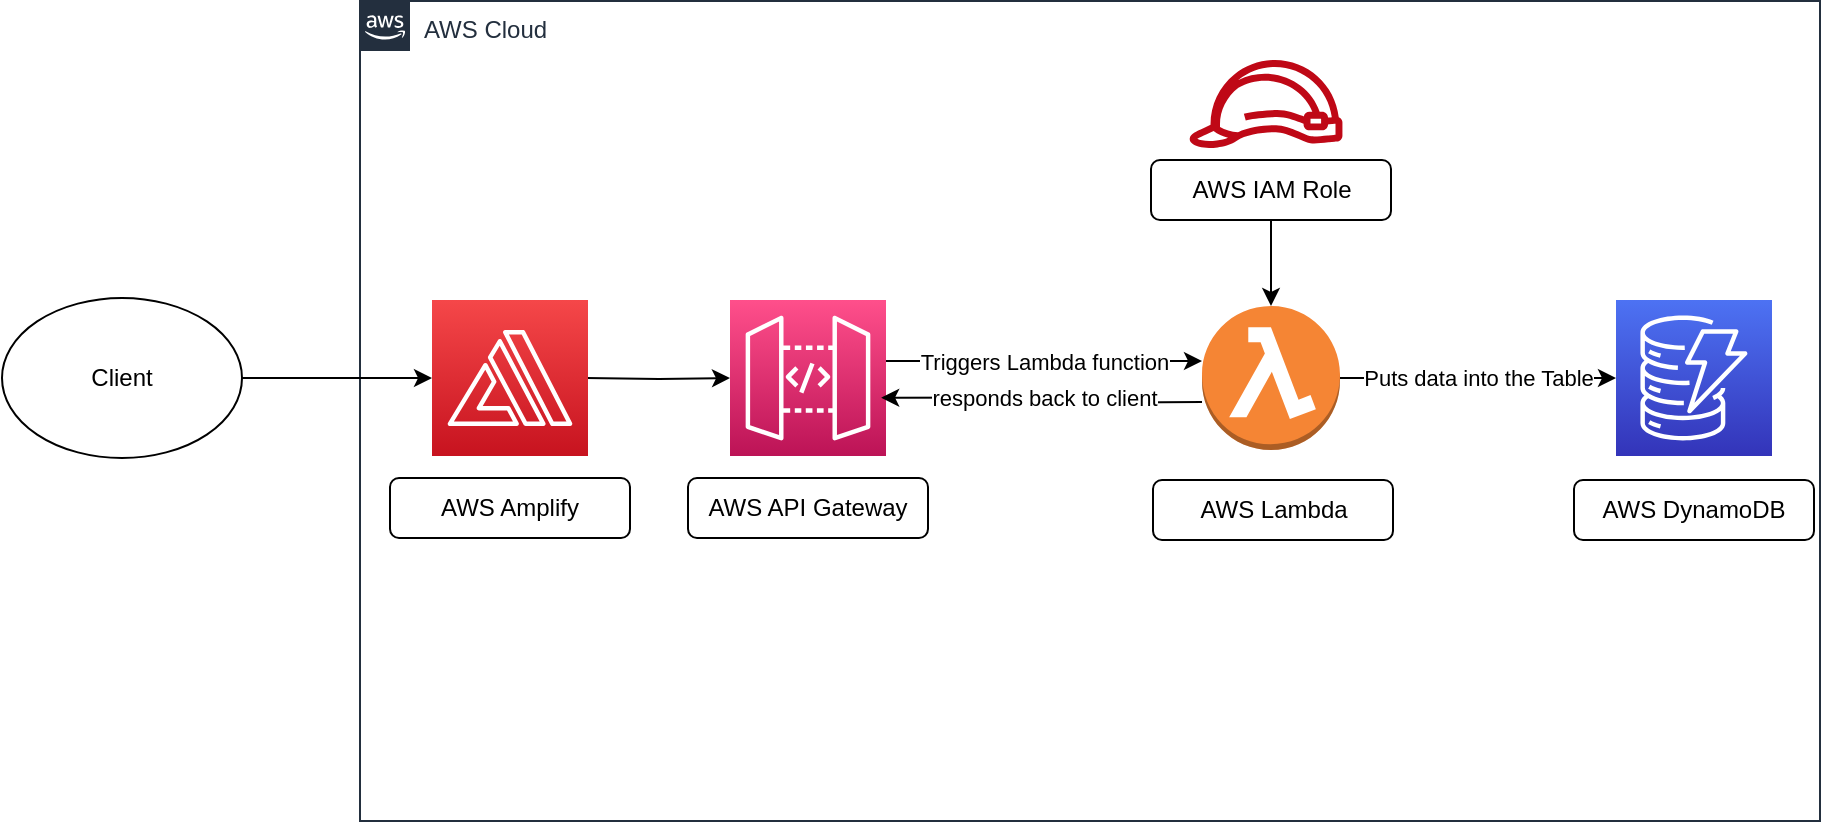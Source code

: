 <mxfile version="20.5.3" type="github"><diagram id="Ht1M8jgEwFfnCIfOTk4-" name="Page-1"><mxGraphModel dx="1038" dy="1366" grid="1" gridSize="10" guides="1" tooltips="1" connect="1" arrows="1" fold="1" page="1" pageScale="1" pageWidth="1169" pageHeight="827" math="0" shadow="0"><root><mxCell id="0"/><mxCell id="1" parent="0"/><mxCell id="UEzPUAAOIrF-is8g5C7q-175" value="AWS Cloud" style="points=[[0,0],[0.25,0],[0.5,0],[0.75,0],[1,0],[1,0.25],[1,0.5],[1,0.75],[1,1],[0.75,1],[0.5,1],[0.25,1],[0,1],[0,0.75],[0,0.5],[0,0.25]];outlineConnect=0;gradientColor=none;html=1;whiteSpace=wrap;fontSize=12;fontStyle=0;shape=mxgraph.aws4.group;grIcon=mxgraph.aws4.group_aws_cloud_alt;strokeColor=#232F3E;fillColor=none;verticalAlign=top;align=left;spacingLeft=30;fontColor=#232F3E;dashed=0;labelBackgroundColor=#ffffff;container=1;pointerEvents=0;collapsible=0;recursiveResize=0;" parent="1" vertex="1"><mxGeometry x="219" y="-789.5" width="730" height="410" as="geometry"/></mxCell><mxCell id="1VDbXgmOcbO6TjlKZ76H-12" value="" style="edgeStyle=orthogonalEdgeStyle;rounded=0;orthogonalLoop=1;jettySize=auto;html=1;entryX=0;entryY=0.5;entryDx=0;entryDy=0;entryPerimeter=0;" edge="1" parent="UEzPUAAOIrF-is8g5C7q-175" target="1VDbXgmOcbO6TjlKZ76H-8"><mxGeometry relative="1" as="geometry"><mxPoint x="113" y="188.5" as="sourcePoint"/><mxPoint x="205" y="188.5" as="targetPoint"/></mxGeometry></mxCell><object label="" id="1VDbXgmOcbO6TjlKZ76H-4"><mxCell style="sketch=0;points=[[0,0,0],[0.25,0,0],[0.5,0,0],[0.75,0,0],[1,0,0],[0,1,0],[0.25,1,0],[0.5,1,0],[0.75,1,0],[1,1,0],[0,0.25,0],[0,0.5,0],[0,0.75,0],[1,0.25,0],[1,0.5,0],[1,0.75,0]];outlineConnect=0;fontColor=#232F3E;gradientColor=#F54749;gradientDirection=north;fillColor=#C7131F;strokeColor=#ffffff;dashed=0;verticalLabelPosition=bottom;verticalAlign=top;align=center;html=1;fontSize=12;fontStyle=0;aspect=fixed;shape=mxgraph.aws4.resourceIcon;resIcon=mxgraph.aws4.amplify;" vertex="1" parent="UEzPUAAOIrF-is8g5C7q-175"><mxGeometry x="36" y="149.5" width="78" height="78" as="geometry"/></mxCell></object><mxCell id="1VDbXgmOcbO6TjlKZ76H-5" value="AWS Amplify" style="rounded=1;whiteSpace=wrap;html=1;" vertex="1" parent="UEzPUAAOIrF-is8g5C7q-175"><mxGeometry x="15" y="238.5" width="120" height="30" as="geometry"/></mxCell><mxCell id="1VDbXgmOcbO6TjlKZ76H-24" value="Triggers Lambda function" style="edgeStyle=orthogonalEdgeStyle;rounded=0;orthogonalLoop=1;jettySize=auto;html=1;" edge="1" parent="UEzPUAAOIrF-is8g5C7q-175" source="1VDbXgmOcbO6TjlKZ76H-8" target="1VDbXgmOcbO6TjlKZ76H-13"><mxGeometry relative="1" as="geometry"><Array as="points"><mxPoint x="391" y="180"/><mxPoint x="391" y="180"/></Array></mxGeometry></mxCell><mxCell id="1VDbXgmOcbO6TjlKZ76H-8" value="" style="sketch=0;points=[[0,0,0],[0.25,0,0],[0.5,0,0],[0.75,0,0],[1,0,0],[0,1,0],[0.25,1,0],[0.5,1,0],[0.75,1,0],[1,1,0],[0,0.25,0],[0,0.5,0],[0,0.75,0],[1,0.25,0],[1,0.5,0],[1,0.75,0]];outlineConnect=0;fontColor=#232F3E;gradientColor=#FF4F8B;gradientDirection=north;fillColor=#BC1356;strokeColor=#ffffff;dashed=0;verticalLabelPosition=bottom;verticalAlign=top;align=center;html=1;fontSize=12;fontStyle=0;aspect=fixed;shape=mxgraph.aws4.resourceIcon;resIcon=mxgraph.aws4.api_gateway;" vertex="1" parent="UEzPUAAOIrF-is8g5C7q-175"><mxGeometry x="185" y="149.5" width="78" height="78" as="geometry"/></mxCell><mxCell id="1VDbXgmOcbO6TjlKZ76H-11" value="AWS API Gateway" style="rounded=1;whiteSpace=wrap;html=1;" vertex="1" parent="UEzPUAAOIrF-is8g5C7q-175"><mxGeometry x="164" y="238.5" width="120" height="30" as="geometry"/></mxCell><mxCell id="1VDbXgmOcbO6TjlKZ76H-19" value="Puts data into the Table" style="edgeStyle=orthogonalEdgeStyle;rounded=0;orthogonalLoop=1;jettySize=auto;html=1;fontFamily=Helvetica;" edge="1" parent="UEzPUAAOIrF-is8g5C7q-175" source="1VDbXgmOcbO6TjlKZ76H-13" target="1VDbXgmOcbO6TjlKZ76H-18"><mxGeometry relative="1" as="geometry"/></mxCell><mxCell id="1VDbXgmOcbO6TjlKZ76H-13" value="" style="outlineConnect=0;dashed=0;verticalLabelPosition=bottom;verticalAlign=top;align=center;html=1;shape=mxgraph.aws3.lambda_function;fillColor=#F58534;gradientColor=none;" vertex="1" parent="UEzPUAAOIrF-is8g5C7q-175"><mxGeometry x="421" y="152.5" width="69" height="72" as="geometry"/></mxCell><mxCell id="1VDbXgmOcbO6TjlKZ76H-16" value="AWS DynamoDB" style="rounded=1;whiteSpace=wrap;html=1;" vertex="1" parent="UEzPUAAOIrF-is8g5C7q-175"><mxGeometry x="607" y="239.5" width="120" height="30" as="geometry"/></mxCell><mxCell id="1VDbXgmOcbO6TjlKZ76H-18" value="" style="sketch=0;points=[[0,0,0],[0.25,0,0],[0.5,0,0],[0.75,0,0],[1,0,0],[0,1,0],[0.25,1,0],[0.5,1,0],[0.75,1,0],[1,1,0],[0,0.25,0],[0,0.5,0],[0,0.75,0],[1,0.25,0],[1,0.5,0],[1,0.75,0]];outlineConnect=0;fontColor=#232F3E;gradientColor=#4D72F3;gradientDirection=north;fillColor=#3334B9;strokeColor=#ffffff;dashed=0;verticalLabelPosition=bottom;verticalAlign=top;align=center;html=1;fontSize=12;fontStyle=0;aspect=fixed;shape=mxgraph.aws4.resourceIcon;resIcon=mxgraph.aws4.dynamodb;" vertex="1" parent="UEzPUAAOIrF-is8g5C7q-175"><mxGeometry x="628" y="149.5" width="78" height="78" as="geometry"/></mxCell><mxCell id="1VDbXgmOcbO6TjlKZ76H-26" value="" style="sketch=0;outlineConnect=0;fontColor=#232F3E;gradientColor=none;fillColor=#BF0816;strokeColor=none;dashed=0;verticalLabelPosition=bottom;verticalAlign=top;align=center;html=1;fontSize=12;fontStyle=0;aspect=fixed;pointerEvents=1;shape=mxgraph.aws4.role;" vertex="1" parent="UEzPUAAOIrF-is8g5C7q-175"><mxGeometry x="414" y="29.5" width="78" height="44" as="geometry"/></mxCell><mxCell id="1VDbXgmOcbO6TjlKZ76H-28" value="" style="edgeStyle=orthogonalEdgeStyle;rounded=0;orthogonalLoop=1;jettySize=auto;html=1;" edge="1" parent="UEzPUAAOIrF-is8g5C7q-175" source="1VDbXgmOcbO6TjlKZ76H-27" target="1VDbXgmOcbO6TjlKZ76H-13"><mxGeometry relative="1" as="geometry"/></mxCell><mxCell id="1VDbXgmOcbO6TjlKZ76H-27" value="AWS IAM Role" style="rounded=1;whiteSpace=wrap;html=1;" vertex="1" parent="UEzPUAAOIrF-is8g5C7q-175"><mxGeometry x="395.5" y="79.5" width="120" height="30" as="geometry"/></mxCell><mxCell id="1VDbXgmOcbO6TjlKZ76H-29" value="responds back to client" style="edgeStyle=orthogonalEdgeStyle;rounded=0;orthogonalLoop=1;jettySize=auto;html=1;entryX=0.969;entryY=0.626;entryDx=0;entryDy=0;entryPerimeter=0;" edge="1" parent="UEzPUAAOIrF-is8g5C7q-175" target="1VDbXgmOcbO6TjlKZ76H-8"><mxGeometry relative="1" as="geometry"><mxPoint x="421" y="200.5" as="sourcePoint"/><mxPoint x="303" y="200.5" as="targetPoint"/><Array as="points"/></mxGeometry></mxCell><mxCell id="1VDbXgmOcbO6TjlKZ76H-7" value="" style="edgeStyle=orthogonalEdgeStyle;rounded=0;orthogonalLoop=1;jettySize=auto;html=1;entryX=0;entryY=0.5;entryDx=0;entryDy=0;entryPerimeter=0;" edge="1" parent="1" source="1VDbXgmOcbO6TjlKZ76H-3" target="1VDbXgmOcbO6TjlKZ76H-4"><mxGeometry relative="1" as="geometry"><mxPoint x="211" y="-601" as="sourcePoint"/><mxPoint x="311" y="-601" as="targetPoint"/></mxGeometry></mxCell><mxCell id="1VDbXgmOcbO6TjlKZ76H-3" value="Client" style="ellipse;whiteSpace=wrap;html=1;" vertex="1" parent="1"><mxGeometry x="40" y="-641" width="120" height="80" as="geometry"/></mxCell><mxCell id="1VDbXgmOcbO6TjlKZ76H-25" value="AWS Lambda" style="rounded=1;whiteSpace=wrap;html=1;" vertex="1" parent="1"><mxGeometry x="615.5" y="-550" width="120" height="30" as="geometry"/></mxCell></root></mxGraphModel></diagram></mxfile>